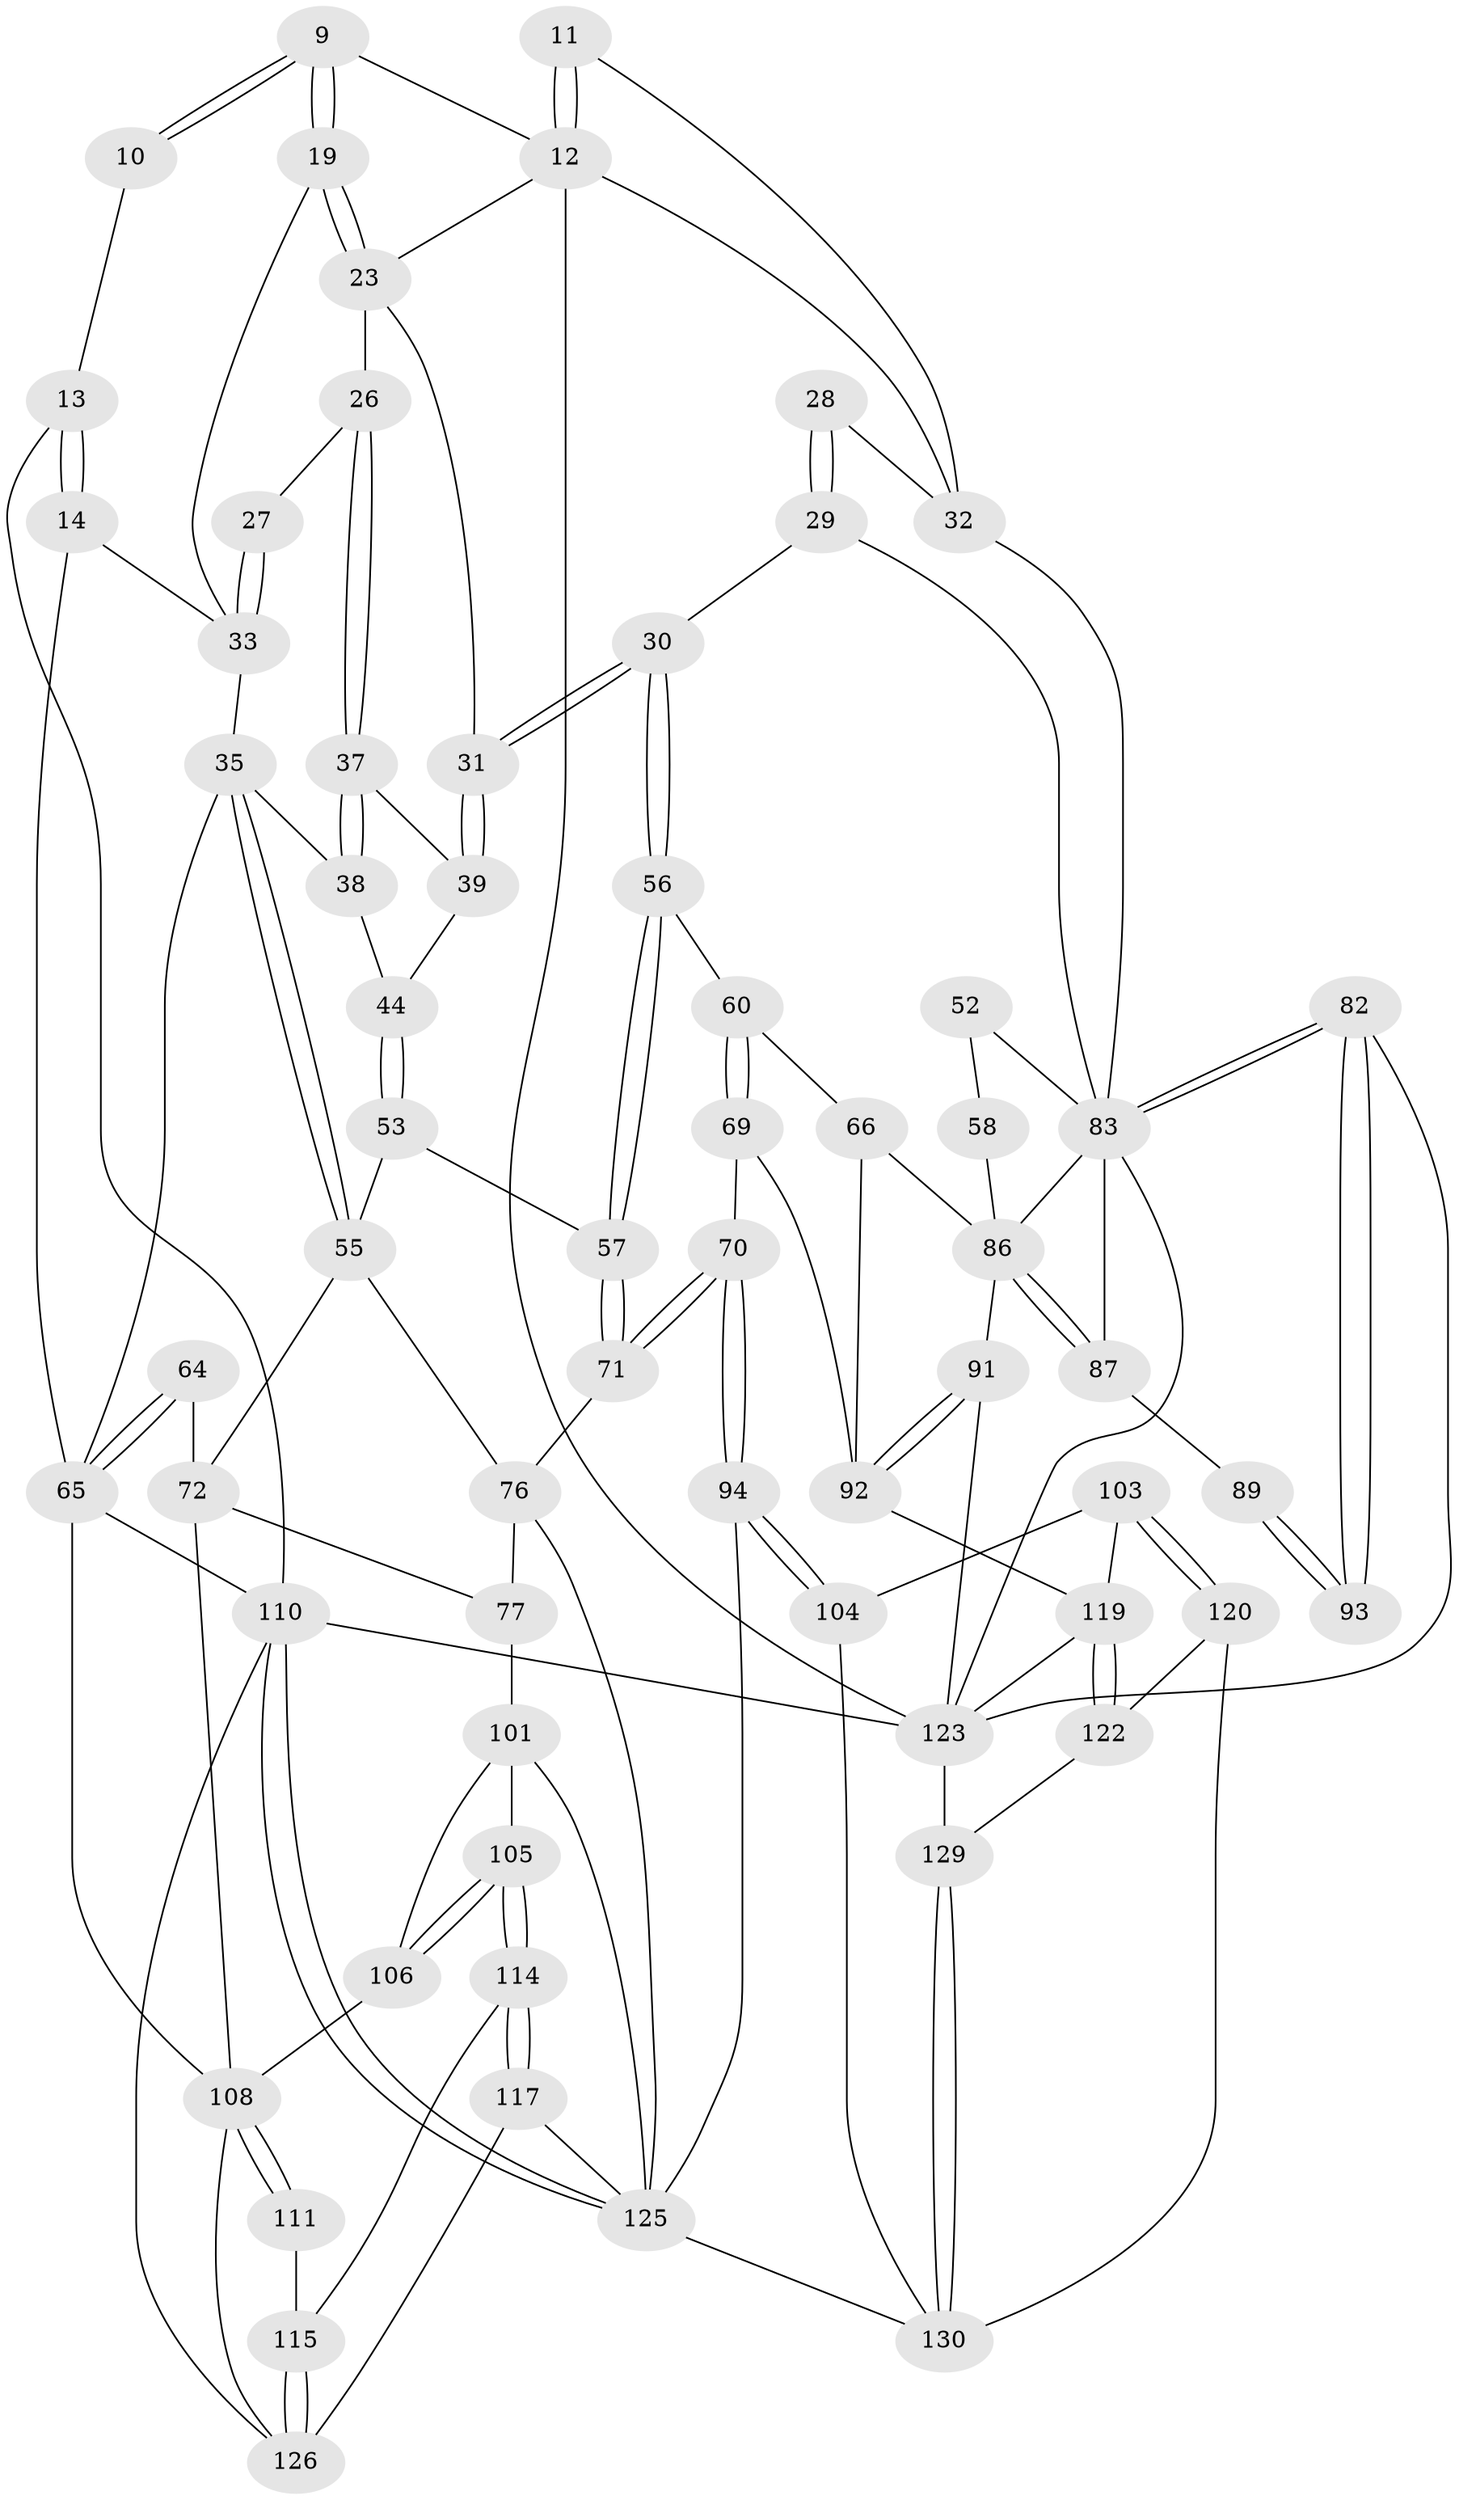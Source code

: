 // original degree distribution, {3: 0.015384615384615385, 5: 0.5230769230769231, 4: 0.23846153846153847, 6: 0.2230769230769231}
// Generated by graph-tools (version 1.1) at 2025/02/03/09/25 05:02:00]
// undirected, 65 vertices, 144 edges
graph export_dot {
graph [start="1"]
  node [color=gray90,style=filled];
  9 [pos="+0.3034725146739274+0.09905780306002186"];
  10 [pos="+0.2986551303060332+0.08012373251496625"];
  11 [pos="+0.657048377672587+0.035554823893860416"];
  12 [pos="+0.5105728964483492+0.20295988389209402",super="+8+3"];
  13 [pos="+0.17441668676347877+0.04152923308425159",super="+7"];
  14 [pos="+0.15614182695378634+0.1809898512217824"];
  19 [pos="+0.29749425266303103+0.12743919204454468"];
  23 [pos="+0.4296261967263839+0.20372803210490148",super="+22"];
  26 [pos="+0.3236223376182346+0.24960704437968068"];
  27 [pos="+0.31678673822506065+0.2465099260709832"];
  28 [pos="+0.722611595212651+0.2463218139848124"];
  29 [pos="+0.6805540418531557+0.307752221037123"];
  30 [pos="+0.5229073989026186+0.31525470716295984"];
  31 [pos="+0.5145276877796833+0.3009068727960361"];
  32 [pos="+0.8051056511294967+0.2755930370774739",super="+25+18"];
  33 [pos="+0.2582589527743662+0.2973013872315455",super="+21+20"];
  35 [pos="+0.22251256792696708+0.37625244122134616",super="+34"];
  37 [pos="+0.36175289736145344+0.31660586562347953"];
  38 [pos="+0.2950885019620117+0.3467962557353529"];
  39 [pos="+0.37668063866725604+0.3200655020693764"];
  44 [pos="+0.36178026641977007+0.39053459793625034"];
  52 [pos="+0.8816878585357343+0.4019280088773556",super="+45"];
  53 [pos="+0.36240005531943187+0.40751207868551736"];
  55 [pos="+0.25482110012191345+0.4351181545708499",super="+54"];
  56 [pos="+0.5201010208810286+0.387242023024521"];
  57 [pos="+0.5135546780377123+0.41248135816763515"];
  58 [pos="+0.8739165015188508+0.4451049186020649",super="+46"];
  60 [pos="+0.6978111730349296+0.4304410003797113"];
  64 [pos="+0.0710057147580304+0.41133195812697804"];
  65 [pos="+0+0.5209250368353323",super="+16+36"];
  66 [pos="+0.7548407368992237+0.5172312342396305",super="+59"];
  69 [pos="+0.6283096427683156+0.5401253854898947"];
  70 [pos="+0.5156127943001302+0.5081879093461857"];
  71 [pos="+0.5104415290005629+0.4973040049246053"];
  72 [pos="+0.1563957601228383+0.5391781065336483",super="+67"];
  76 [pos="+0.28634993310681+0.5298672806823538",super="+75"];
  77 [pos="+0.27347236980093514+0.5395695731035761"];
  82 [pos="+1+0.8222088693644573"];
  83 [pos="+1+0.597550387530256",super="+49+42+24+43+41+78"];
  86 [pos="+0.8550720851486355+0.6087503779238665",super="+79+48"];
  87 [pos="+0.8664706950795948+0.6077888026452413",super="+85"];
  89 [pos="+0.9156681377410287+0.6277805709848615",super="+88"];
  91 [pos="+0.7463701108061612+0.69376560758",super="+90"];
  92 [pos="+0.6932119020985873+0.6706871205833077",super="+68"];
  93 [pos="+1+0.7250834223048368"];
  94 [pos="+0.49890559408729274+0.5633136386970036"];
  101 [pos="+0.2500602983431515+0.6966087746073784",super="+96"];
  103 [pos="+0.5663089767341977+0.7200054848650234"];
  104 [pos="+0.5241214631841012+0.6884503763285241"];
  105 [pos="+0.18188105664844262+0.699112636174674"];
  106 [pos="+0.17648259413655942+0.696707922751992",super="+97"];
  108 [pos="+0+0.5678826705228475",super="+74+73+98+107"];
  110 [pos="+0+1",super="+5"];
  111 [pos="+0.0785520360226699+0.7639625753133288"];
  114 [pos="+0.18639196500047792+0.8407798155295345"];
  115 [pos="+0.07892598500845457+0.7649098221308088"];
  117 [pos="+0.23663936332611668+0.9053633963982763"];
  119 [pos="+0.6709836558104515+0.8629981881159989",super="+102"];
  120 [pos="+0.5575982455039958+0.8215866652490338"];
  122 [pos="+0.6620666016072974+0.8719180214455052"];
  123 [pos="+0.8423428864323984+0.841412758866591",super="+118+112+80"];
  125 [pos="+0.32413355668379795+1",super="+116+95"];
  126 [pos="+0.035663121952446086+0.8746381015913942",super="+109"];
  129 [pos="+0.951414077885928+1",super="+127+128"];
  130 [pos="+0.47363894096741216+1",super="+124+121"];
  9 -- 10;
  9 -- 10;
  9 -- 19;
  9 -- 19;
  9 -- 12;
  10 -- 13 [weight=2];
  11 -- 12 [weight=2];
  11 -- 12;
  11 -- 32;
  12 -- 23;
  12 -- 32;
  12 -- 123;
  13 -- 14;
  13 -- 14;
  13 -- 110;
  14 -- 65;
  14 -- 33;
  19 -- 23;
  19 -- 23;
  19 -- 33;
  23 -- 26;
  23 -- 31;
  26 -- 27;
  26 -- 37;
  26 -- 37;
  27 -- 33 [weight=2];
  27 -- 33;
  28 -- 29;
  28 -- 29;
  28 -- 32 [weight=2];
  29 -- 30;
  29 -- 83;
  30 -- 31;
  30 -- 31;
  30 -- 56;
  30 -- 56;
  31 -- 39;
  31 -- 39;
  32 -- 83 [weight=2];
  33 -- 35;
  35 -- 55;
  35 -- 55;
  35 -- 65;
  35 -- 38;
  37 -- 38;
  37 -- 38;
  37 -- 39;
  38 -- 44;
  39 -- 44;
  44 -- 53;
  44 -- 53;
  52 -- 58 [weight=2];
  52 -- 83 [weight=2];
  53 -- 57;
  53 -- 55;
  55 -- 72;
  55 -- 76;
  56 -- 57;
  56 -- 57;
  56 -- 60;
  57 -- 71;
  57 -- 71;
  58 -- 86 [weight=2];
  60 -- 69;
  60 -- 69;
  60 -- 66;
  64 -- 65 [weight=2];
  64 -- 65;
  64 -- 72;
  65 -- 110;
  65 -- 108;
  66 -- 86 [weight=2];
  66 -- 92;
  69 -- 70;
  69 -- 92;
  70 -- 71;
  70 -- 71;
  70 -- 94;
  70 -- 94;
  71 -- 76;
  72 -- 77;
  72 -- 108;
  76 -- 77;
  76 -- 125;
  77 -- 101;
  82 -- 83;
  82 -- 83;
  82 -- 93;
  82 -- 93;
  82 -- 123;
  83 -- 86 [weight=3];
  83 -- 87 [weight=2];
  83 -- 123;
  86 -- 87;
  86 -- 87;
  86 -- 91;
  87 -- 89 [weight=2];
  89 -- 93 [weight=2];
  89 -- 93;
  91 -- 92;
  91 -- 92;
  91 -- 123 [weight=2];
  92 -- 119;
  94 -- 104;
  94 -- 104;
  94 -- 125;
  101 -- 105;
  101 -- 125;
  101 -- 106;
  103 -- 104;
  103 -- 120;
  103 -- 120;
  103 -- 119;
  104 -- 130;
  105 -- 106;
  105 -- 106;
  105 -- 114;
  105 -- 114;
  106 -- 108 [weight=2];
  108 -- 111 [weight=2];
  108 -- 111;
  108 -- 126;
  110 -- 125;
  110 -- 125;
  110 -- 126;
  110 -- 123 [weight=2];
  111 -- 115;
  114 -- 115;
  114 -- 117;
  114 -- 117;
  115 -- 126;
  115 -- 126;
  117 -- 126;
  117 -- 125;
  119 -- 122;
  119 -- 122;
  119 -- 123;
  120 -- 122;
  120 -- 130;
  122 -- 129;
  123 -- 129 [weight=2];
  125 -- 130 [weight=2];
  129 -- 130 [weight=2];
  129 -- 130;
}
